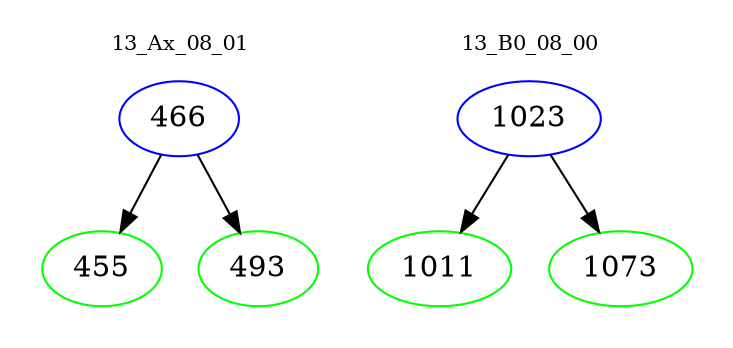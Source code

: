 digraph{
subgraph cluster_0 {
color = white
label = "13_Ax_08_01";
fontsize=10;
T0_466 [label="466", color="blue"]
T0_466 -> T0_455 [color="black"]
T0_455 [label="455", color="green"]
T0_466 -> T0_493 [color="black"]
T0_493 [label="493", color="green"]
}
subgraph cluster_1 {
color = white
label = "13_B0_08_00";
fontsize=10;
T1_1023 [label="1023", color="blue"]
T1_1023 -> T1_1011 [color="black"]
T1_1011 [label="1011", color="green"]
T1_1023 -> T1_1073 [color="black"]
T1_1073 [label="1073", color="green"]
}
}
